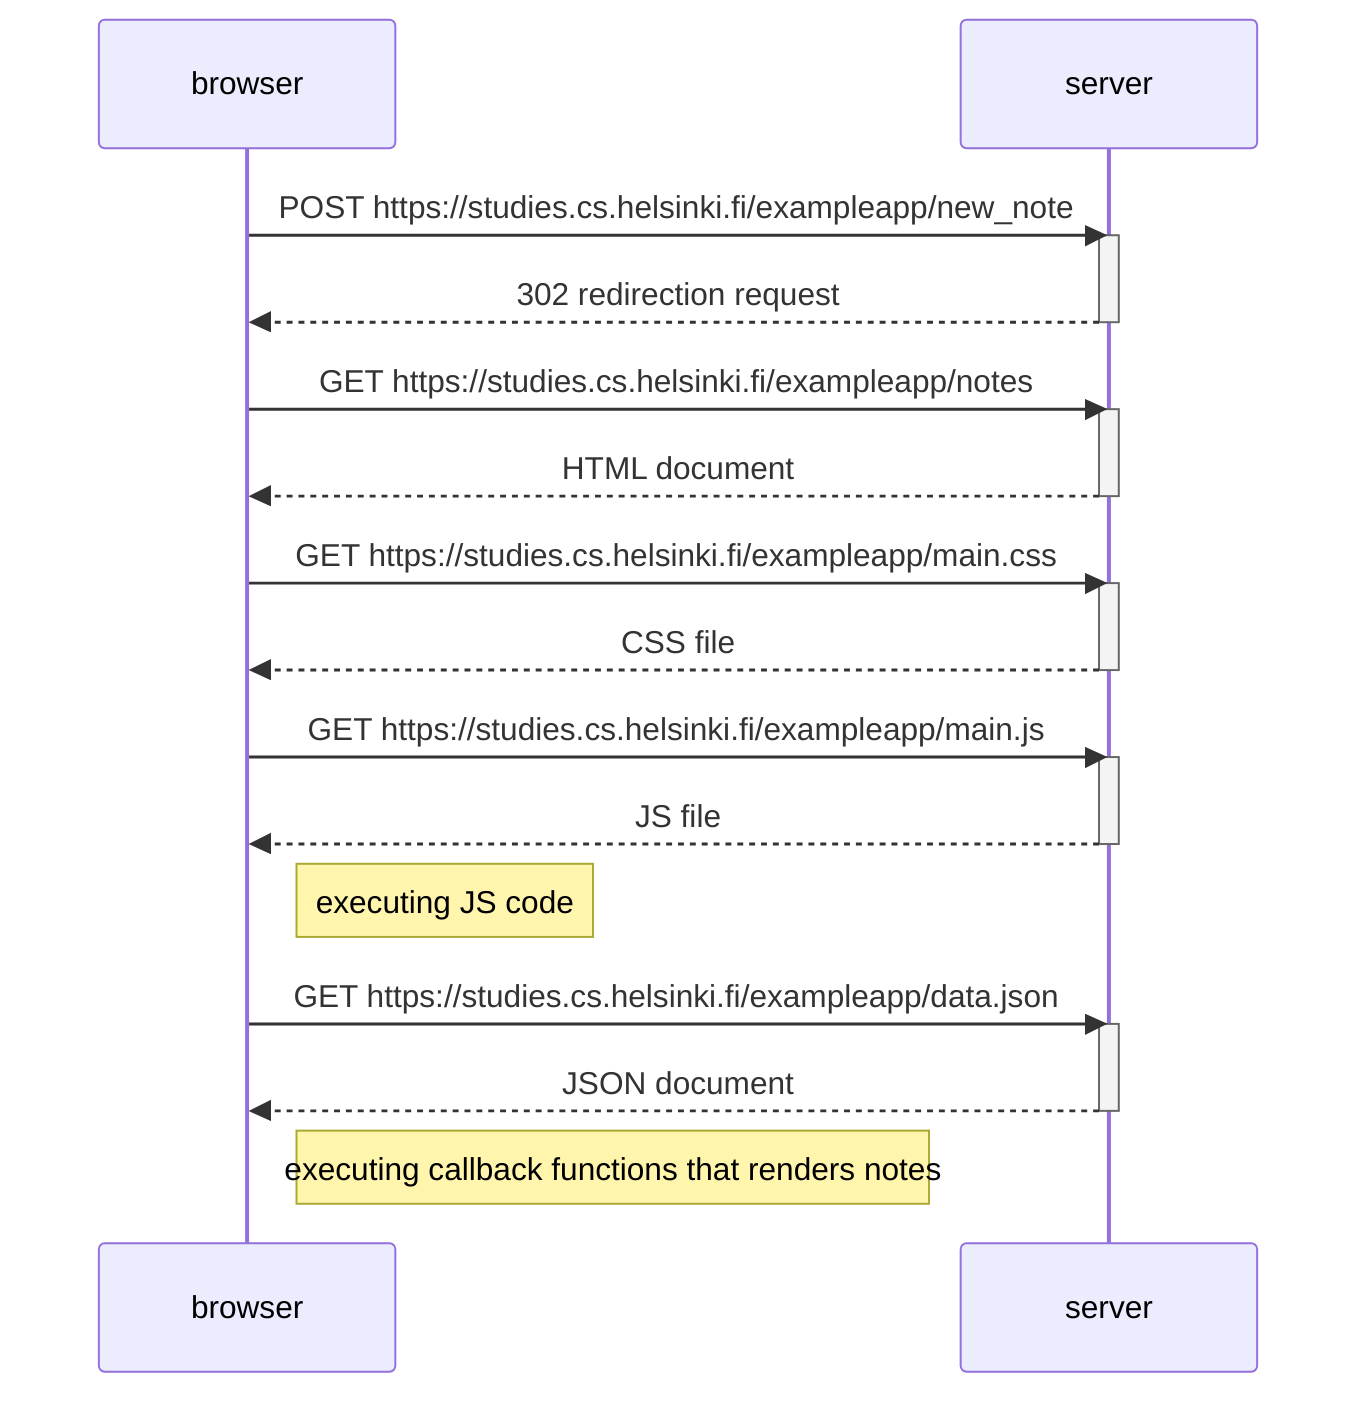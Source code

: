 sequenceDiagram
    participant browser
    participant server
    
 browser->>server: POST https://studies.cs.helsinki.fi/exampleapp/new_note
 activate server
 server-->>browser: 302 redirection request
 deactivate server


 browser->>server: GET https://studies.cs.helsinki.fi/exampleapp/notes
 activate server
 server-->>browser: HTML document
 deactivate server

browser->>server: GET https://studies.cs.helsinki.fi/exampleapp/main.css
activate server
server-->>browser: CSS file
deactivate server

browser->>server: GET https://studies.cs.helsinki.fi/exampleapp/main.js
activate server
server-->>browser: JS file
deactivate server
Note right of browser: executing JS code

browser->>server: GET https://studies.cs.helsinki.fi/exampleapp/data.json
activate server
server-->>browser: JSON document
deactivate server
Note right of browser: executing callback functions that renders notes